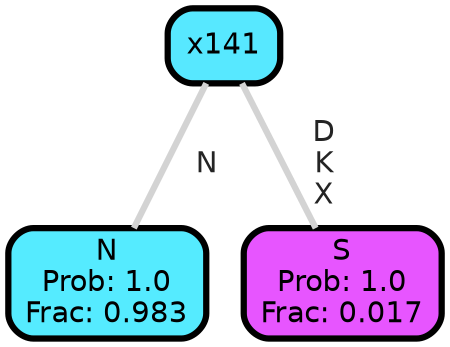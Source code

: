 graph Tree {
node [shape=box, style="filled, rounded",color="black",penwidth="3",fontcolor="black",                 fontname=helvetica] ;
graph [ranksep="0 equally", splines=straight,                 bgcolor=transparent, dpi=200] ;
edge [fontname=helvetica, fontweight=bold,fontcolor=grey14,color=lightgray] ;
0 [label="N
Prob: 1.0
Frac: 0.983", fillcolor="#55ebff"] ;
1 [label="x141", fillcolor="#57e8ff"] ;
2 [label="S
Prob: 1.0
Frac: 0.017", fillcolor="#e755ff"] ;
1 -- 0 [label=" N",penwidth=3] ;
1 -- 2 [label=" D\n K\n X",penwidth=3] ;
{rank = same;}}